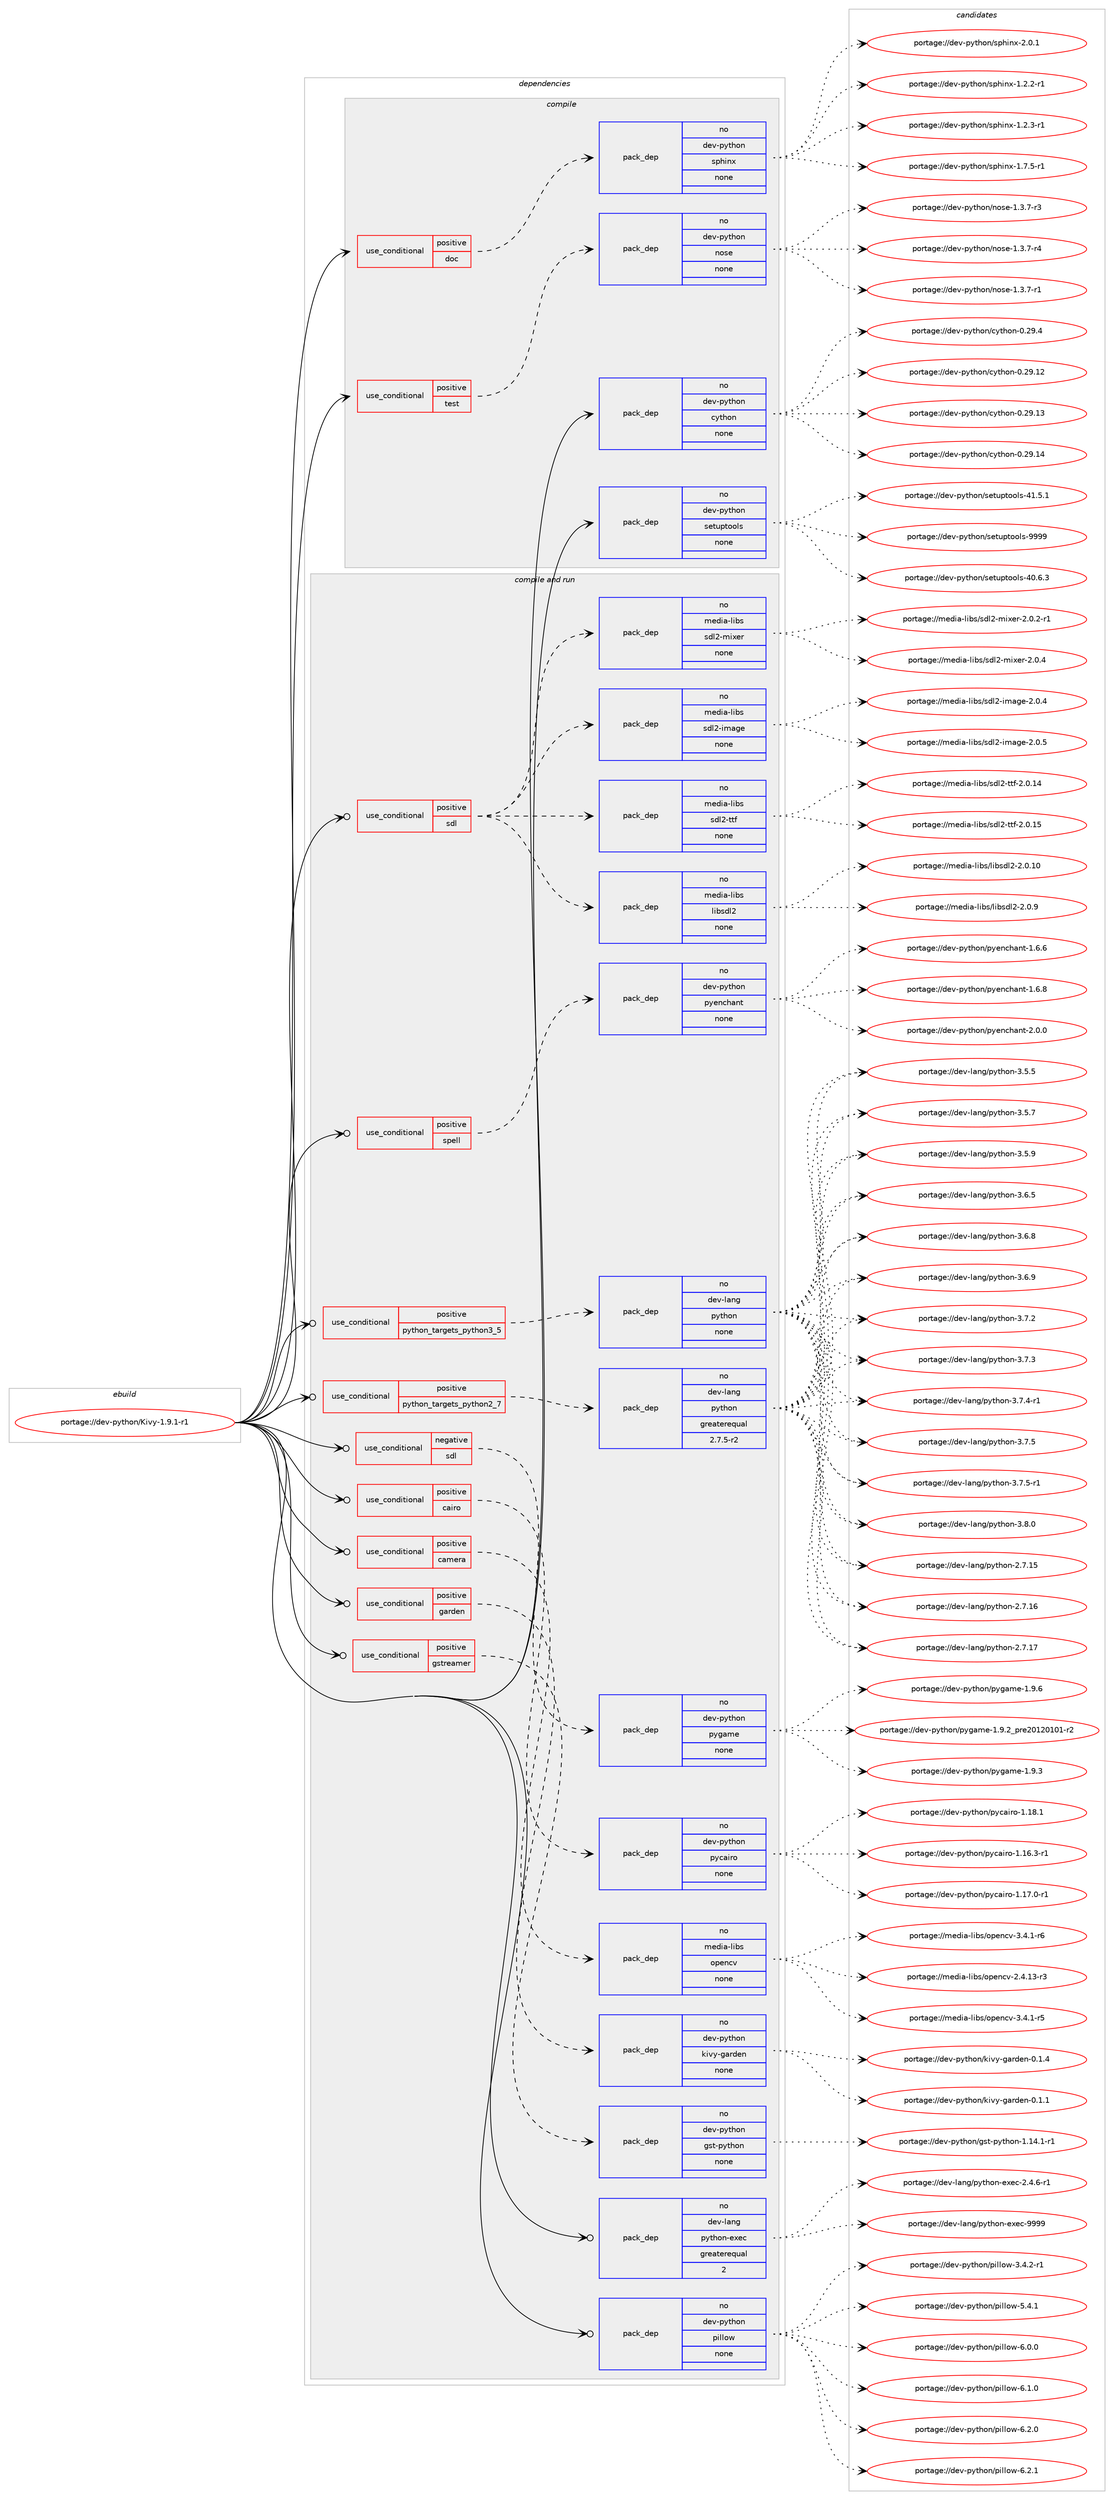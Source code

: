 digraph prolog {

# *************
# Graph options
# *************

newrank=true;
concentrate=true;
compound=true;
graph [rankdir=LR,fontname=Helvetica,fontsize=10,ranksep=1.5];#, ranksep=2.5, nodesep=0.2];
edge  [arrowhead=vee];
node  [fontname=Helvetica,fontsize=10];

# **********
# The ebuild
# **********

subgraph cluster_leftcol {
color=gray;
rank=same;
label=<<i>ebuild</i>>;
id [label="portage://dev-python/Kivy-1.9.1-r1", color=red, width=4, href="../dev-python/Kivy-1.9.1-r1.svg"];
}

# ****************
# The dependencies
# ****************

subgraph cluster_midcol {
color=gray;
label=<<i>dependencies</i>>;
subgraph cluster_compile {
fillcolor="#eeeeee";
style=filled;
label=<<i>compile</i>>;
subgraph cond24916 {
dependency127589 [label=<<TABLE BORDER="0" CELLBORDER="1" CELLSPACING="0" CELLPADDING="4"><TR><TD ROWSPAN="3" CELLPADDING="10">use_conditional</TD></TR><TR><TD>positive</TD></TR><TR><TD>doc</TD></TR></TABLE>>, shape=none, color=red];
subgraph pack99372 {
dependency127590 [label=<<TABLE BORDER="0" CELLBORDER="1" CELLSPACING="0" CELLPADDING="4" WIDTH="220"><TR><TD ROWSPAN="6" CELLPADDING="30">pack_dep</TD></TR><TR><TD WIDTH="110">no</TD></TR><TR><TD>dev-python</TD></TR><TR><TD>sphinx</TD></TR><TR><TD>none</TD></TR><TR><TD></TD></TR></TABLE>>, shape=none, color=blue];
}
dependency127589:e -> dependency127590:w [weight=20,style="dashed",arrowhead="vee"];
}
id:e -> dependency127589:w [weight=20,style="solid",arrowhead="vee"];
subgraph cond24917 {
dependency127591 [label=<<TABLE BORDER="0" CELLBORDER="1" CELLSPACING="0" CELLPADDING="4"><TR><TD ROWSPAN="3" CELLPADDING="10">use_conditional</TD></TR><TR><TD>positive</TD></TR><TR><TD>test</TD></TR></TABLE>>, shape=none, color=red];
subgraph pack99373 {
dependency127592 [label=<<TABLE BORDER="0" CELLBORDER="1" CELLSPACING="0" CELLPADDING="4" WIDTH="220"><TR><TD ROWSPAN="6" CELLPADDING="30">pack_dep</TD></TR><TR><TD WIDTH="110">no</TD></TR><TR><TD>dev-python</TD></TR><TR><TD>nose</TD></TR><TR><TD>none</TD></TR><TR><TD></TD></TR></TABLE>>, shape=none, color=blue];
}
dependency127591:e -> dependency127592:w [weight=20,style="dashed",arrowhead="vee"];
}
id:e -> dependency127591:w [weight=20,style="solid",arrowhead="vee"];
subgraph pack99374 {
dependency127593 [label=<<TABLE BORDER="0" CELLBORDER="1" CELLSPACING="0" CELLPADDING="4" WIDTH="220"><TR><TD ROWSPAN="6" CELLPADDING="30">pack_dep</TD></TR><TR><TD WIDTH="110">no</TD></TR><TR><TD>dev-python</TD></TR><TR><TD>cython</TD></TR><TR><TD>none</TD></TR><TR><TD></TD></TR></TABLE>>, shape=none, color=blue];
}
id:e -> dependency127593:w [weight=20,style="solid",arrowhead="vee"];
subgraph pack99375 {
dependency127594 [label=<<TABLE BORDER="0" CELLBORDER="1" CELLSPACING="0" CELLPADDING="4" WIDTH="220"><TR><TD ROWSPAN="6" CELLPADDING="30">pack_dep</TD></TR><TR><TD WIDTH="110">no</TD></TR><TR><TD>dev-python</TD></TR><TR><TD>setuptools</TD></TR><TR><TD>none</TD></TR><TR><TD></TD></TR></TABLE>>, shape=none, color=blue];
}
id:e -> dependency127594:w [weight=20,style="solid",arrowhead="vee"];
}
subgraph cluster_compileandrun {
fillcolor="#eeeeee";
style=filled;
label=<<i>compile and run</i>>;
subgraph cond24918 {
dependency127595 [label=<<TABLE BORDER="0" CELLBORDER="1" CELLSPACING="0" CELLPADDING="4"><TR><TD ROWSPAN="3" CELLPADDING="10">use_conditional</TD></TR><TR><TD>negative</TD></TR><TR><TD>sdl</TD></TR></TABLE>>, shape=none, color=red];
subgraph pack99376 {
dependency127596 [label=<<TABLE BORDER="0" CELLBORDER="1" CELLSPACING="0" CELLPADDING="4" WIDTH="220"><TR><TD ROWSPAN="6" CELLPADDING="30">pack_dep</TD></TR><TR><TD WIDTH="110">no</TD></TR><TR><TD>dev-python</TD></TR><TR><TD>pygame</TD></TR><TR><TD>none</TD></TR><TR><TD></TD></TR></TABLE>>, shape=none, color=blue];
}
dependency127595:e -> dependency127596:w [weight=20,style="dashed",arrowhead="vee"];
}
id:e -> dependency127595:w [weight=20,style="solid",arrowhead="odotvee"];
subgraph cond24919 {
dependency127597 [label=<<TABLE BORDER="0" CELLBORDER="1" CELLSPACING="0" CELLPADDING="4"><TR><TD ROWSPAN="3" CELLPADDING="10">use_conditional</TD></TR><TR><TD>positive</TD></TR><TR><TD>cairo</TD></TR></TABLE>>, shape=none, color=red];
subgraph pack99377 {
dependency127598 [label=<<TABLE BORDER="0" CELLBORDER="1" CELLSPACING="0" CELLPADDING="4" WIDTH="220"><TR><TD ROWSPAN="6" CELLPADDING="30">pack_dep</TD></TR><TR><TD WIDTH="110">no</TD></TR><TR><TD>dev-python</TD></TR><TR><TD>pycairo</TD></TR><TR><TD>none</TD></TR><TR><TD></TD></TR></TABLE>>, shape=none, color=blue];
}
dependency127597:e -> dependency127598:w [weight=20,style="dashed",arrowhead="vee"];
}
id:e -> dependency127597:w [weight=20,style="solid",arrowhead="odotvee"];
subgraph cond24920 {
dependency127599 [label=<<TABLE BORDER="0" CELLBORDER="1" CELLSPACING="0" CELLPADDING="4"><TR><TD ROWSPAN="3" CELLPADDING="10">use_conditional</TD></TR><TR><TD>positive</TD></TR><TR><TD>camera</TD></TR></TABLE>>, shape=none, color=red];
subgraph pack99378 {
dependency127600 [label=<<TABLE BORDER="0" CELLBORDER="1" CELLSPACING="0" CELLPADDING="4" WIDTH="220"><TR><TD ROWSPAN="6" CELLPADDING="30">pack_dep</TD></TR><TR><TD WIDTH="110">no</TD></TR><TR><TD>media-libs</TD></TR><TR><TD>opencv</TD></TR><TR><TD>none</TD></TR><TR><TD></TD></TR></TABLE>>, shape=none, color=blue];
}
dependency127599:e -> dependency127600:w [weight=20,style="dashed",arrowhead="vee"];
}
id:e -> dependency127599:w [weight=20,style="solid",arrowhead="odotvee"];
subgraph cond24921 {
dependency127601 [label=<<TABLE BORDER="0" CELLBORDER="1" CELLSPACING="0" CELLPADDING="4"><TR><TD ROWSPAN="3" CELLPADDING="10">use_conditional</TD></TR><TR><TD>positive</TD></TR><TR><TD>garden</TD></TR></TABLE>>, shape=none, color=red];
subgraph pack99379 {
dependency127602 [label=<<TABLE BORDER="0" CELLBORDER="1" CELLSPACING="0" CELLPADDING="4" WIDTH="220"><TR><TD ROWSPAN="6" CELLPADDING="30">pack_dep</TD></TR><TR><TD WIDTH="110">no</TD></TR><TR><TD>dev-python</TD></TR><TR><TD>kivy-garden</TD></TR><TR><TD>none</TD></TR><TR><TD></TD></TR></TABLE>>, shape=none, color=blue];
}
dependency127601:e -> dependency127602:w [weight=20,style="dashed",arrowhead="vee"];
}
id:e -> dependency127601:w [weight=20,style="solid",arrowhead="odotvee"];
subgraph cond24922 {
dependency127603 [label=<<TABLE BORDER="0" CELLBORDER="1" CELLSPACING="0" CELLPADDING="4"><TR><TD ROWSPAN="3" CELLPADDING="10">use_conditional</TD></TR><TR><TD>positive</TD></TR><TR><TD>gstreamer</TD></TR></TABLE>>, shape=none, color=red];
subgraph pack99380 {
dependency127604 [label=<<TABLE BORDER="0" CELLBORDER="1" CELLSPACING="0" CELLPADDING="4" WIDTH="220"><TR><TD ROWSPAN="6" CELLPADDING="30">pack_dep</TD></TR><TR><TD WIDTH="110">no</TD></TR><TR><TD>dev-python</TD></TR><TR><TD>gst-python</TD></TR><TR><TD>none</TD></TR><TR><TD></TD></TR></TABLE>>, shape=none, color=blue];
}
dependency127603:e -> dependency127604:w [weight=20,style="dashed",arrowhead="vee"];
}
id:e -> dependency127603:w [weight=20,style="solid",arrowhead="odotvee"];
subgraph cond24923 {
dependency127605 [label=<<TABLE BORDER="0" CELLBORDER="1" CELLSPACING="0" CELLPADDING="4"><TR><TD ROWSPAN="3" CELLPADDING="10">use_conditional</TD></TR><TR><TD>positive</TD></TR><TR><TD>python_targets_python2_7</TD></TR></TABLE>>, shape=none, color=red];
subgraph pack99381 {
dependency127606 [label=<<TABLE BORDER="0" CELLBORDER="1" CELLSPACING="0" CELLPADDING="4" WIDTH="220"><TR><TD ROWSPAN="6" CELLPADDING="30">pack_dep</TD></TR><TR><TD WIDTH="110">no</TD></TR><TR><TD>dev-lang</TD></TR><TR><TD>python</TD></TR><TR><TD>greaterequal</TD></TR><TR><TD>2.7.5-r2</TD></TR></TABLE>>, shape=none, color=blue];
}
dependency127605:e -> dependency127606:w [weight=20,style="dashed",arrowhead="vee"];
}
id:e -> dependency127605:w [weight=20,style="solid",arrowhead="odotvee"];
subgraph cond24924 {
dependency127607 [label=<<TABLE BORDER="0" CELLBORDER="1" CELLSPACING="0" CELLPADDING="4"><TR><TD ROWSPAN="3" CELLPADDING="10">use_conditional</TD></TR><TR><TD>positive</TD></TR><TR><TD>python_targets_python3_5</TD></TR></TABLE>>, shape=none, color=red];
subgraph pack99382 {
dependency127608 [label=<<TABLE BORDER="0" CELLBORDER="1" CELLSPACING="0" CELLPADDING="4" WIDTH="220"><TR><TD ROWSPAN="6" CELLPADDING="30">pack_dep</TD></TR><TR><TD WIDTH="110">no</TD></TR><TR><TD>dev-lang</TD></TR><TR><TD>python</TD></TR><TR><TD>none</TD></TR><TR><TD></TD></TR></TABLE>>, shape=none, color=blue];
}
dependency127607:e -> dependency127608:w [weight=20,style="dashed",arrowhead="vee"];
}
id:e -> dependency127607:w [weight=20,style="solid",arrowhead="odotvee"];
subgraph cond24925 {
dependency127609 [label=<<TABLE BORDER="0" CELLBORDER="1" CELLSPACING="0" CELLPADDING="4"><TR><TD ROWSPAN="3" CELLPADDING="10">use_conditional</TD></TR><TR><TD>positive</TD></TR><TR><TD>sdl</TD></TR></TABLE>>, shape=none, color=red];
subgraph pack99383 {
dependency127610 [label=<<TABLE BORDER="0" CELLBORDER="1" CELLSPACING="0" CELLPADDING="4" WIDTH="220"><TR><TD ROWSPAN="6" CELLPADDING="30">pack_dep</TD></TR><TR><TD WIDTH="110">no</TD></TR><TR><TD>media-libs</TD></TR><TR><TD>libsdl2</TD></TR><TR><TD>none</TD></TR><TR><TD></TD></TR></TABLE>>, shape=none, color=blue];
}
dependency127609:e -> dependency127610:w [weight=20,style="dashed",arrowhead="vee"];
subgraph pack99384 {
dependency127611 [label=<<TABLE BORDER="0" CELLBORDER="1" CELLSPACING="0" CELLPADDING="4" WIDTH="220"><TR><TD ROWSPAN="6" CELLPADDING="30">pack_dep</TD></TR><TR><TD WIDTH="110">no</TD></TR><TR><TD>media-libs</TD></TR><TR><TD>sdl2-ttf</TD></TR><TR><TD>none</TD></TR><TR><TD></TD></TR></TABLE>>, shape=none, color=blue];
}
dependency127609:e -> dependency127611:w [weight=20,style="dashed",arrowhead="vee"];
subgraph pack99385 {
dependency127612 [label=<<TABLE BORDER="0" CELLBORDER="1" CELLSPACING="0" CELLPADDING="4" WIDTH="220"><TR><TD ROWSPAN="6" CELLPADDING="30">pack_dep</TD></TR><TR><TD WIDTH="110">no</TD></TR><TR><TD>media-libs</TD></TR><TR><TD>sdl2-image</TD></TR><TR><TD>none</TD></TR><TR><TD></TD></TR></TABLE>>, shape=none, color=blue];
}
dependency127609:e -> dependency127612:w [weight=20,style="dashed",arrowhead="vee"];
subgraph pack99386 {
dependency127613 [label=<<TABLE BORDER="0" CELLBORDER="1" CELLSPACING="0" CELLPADDING="4" WIDTH="220"><TR><TD ROWSPAN="6" CELLPADDING="30">pack_dep</TD></TR><TR><TD WIDTH="110">no</TD></TR><TR><TD>media-libs</TD></TR><TR><TD>sdl2-mixer</TD></TR><TR><TD>none</TD></TR><TR><TD></TD></TR></TABLE>>, shape=none, color=blue];
}
dependency127609:e -> dependency127613:w [weight=20,style="dashed",arrowhead="vee"];
}
id:e -> dependency127609:w [weight=20,style="solid",arrowhead="odotvee"];
subgraph cond24926 {
dependency127614 [label=<<TABLE BORDER="0" CELLBORDER="1" CELLSPACING="0" CELLPADDING="4"><TR><TD ROWSPAN="3" CELLPADDING="10">use_conditional</TD></TR><TR><TD>positive</TD></TR><TR><TD>spell</TD></TR></TABLE>>, shape=none, color=red];
subgraph pack99387 {
dependency127615 [label=<<TABLE BORDER="0" CELLBORDER="1" CELLSPACING="0" CELLPADDING="4" WIDTH="220"><TR><TD ROWSPAN="6" CELLPADDING="30">pack_dep</TD></TR><TR><TD WIDTH="110">no</TD></TR><TR><TD>dev-python</TD></TR><TR><TD>pyenchant</TD></TR><TR><TD>none</TD></TR><TR><TD></TD></TR></TABLE>>, shape=none, color=blue];
}
dependency127614:e -> dependency127615:w [weight=20,style="dashed",arrowhead="vee"];
}
id:e -> dependency127614:w [weight=20,style="solid",arrowhead="odotvee"];
subgraph pack99388 {
dependency127616 [label=<<TABLE BORDER="0" CELLBORDER="1" CELLSPACING="0" CELLPADDING="4" WIDTH="220"><TR><TD ROWSPAN="6" CELLPADDING="30">pack_dep</TD></TR><TR><TD WIDTH="110">no</TD></TR><TR><TD>dev-lang</TD></TR><TR><TD>python-exec</TD></TR><TR><TD>greaterequal</TD></TR><TR><TD>2</TD></TR></TABLE>>, shape=none, color=blue];
}
id:e -> dependency127616:w [weight=20,style="solid",arrowhead="odotvee"];
subgraph pack99389 {
dependency127617 [label=<<TABLE BORDER="0" CELLBORDER="1" CELLSPACING="0" CELLPADDING="4" WIDTH="220"><TR><TD ROWSPAN="6" CELLPADDING="30">pack_dep</TD></TR><TR><TD WIDTH="110">no</TD></TR><TR><TD>dev-python</TD></TR><TR><TD>pillow</TD></TR><TR><TD>none</TD></TR><TR><TD></TD></TR></TABLE>>, shape=none, color=blue];
}
id:e -> dependency127617:w [weight=20,style="solid",arrowhead="odotvee"];
}
subgraph cluster_run {
fillcolor="#eeeeee";
style=filled;
label=<<i>run</i>>;
}
}

# **************
# The candidates
# **************

subgraph cluster_choices {
rank=same;
color=gray;
label=<<i>candidates</i>>;

subgraph choice99372 {
color=black;
nodesep=1;
choiceportage10010111845112121116104111110471151121041051101204549465046504511449 [label="portage://dev-python/sphinx-1.2.2-r1", color=red, width=4,href="../dev-python/sphinx-1.2.2-r1.svg"];
choiceportage10010111845112121116104111110471151121041051101204549465046514511449 [label="portage://dev-python/sphinx-1.2.3-r1", color=red, width=4,href="../dev-python/sphinx-1.2.3-r1.svg"];
choiceportage10010111845112121116104111110471151121041051101204549465546534511449 [label="portage://dev-python/sphinx-1.7.5-r1", color=red, width=4,href="../dev-python/sphinx-1.7.5-r1.svg"];
choiceportage1001011184511212111610411111047115112104105110120455046484649 [label="portage://dev-python/sphinx-2.0.1", color=red, width=4,href="../dev-python/sphinx-2.0.1.svg"];
dependency127590:e -> choiceportage10010111845112121116104111110471151121041051101204549465046504511449:w [style=dotted,weight="100"];
dependency127590:e -> choiceportage10010111845112121116104111110471151121041051101204549465046514511449:w [style=dotted,weight="100"];
dependency127590:e -> choiceportage10010111845112121116104111110471151121041051101204549465546534511449:w [style=dotted,weight="100"];
dependency127590:e -> choiceportage1001011184511212111610411111047115112104105110120455046484649:w [style=dotted,weight="100"];
}
subgraph choice99373 {
color=black;
nodesep=1;
choiceportage10010111845112121116104111110471101111151014549465146554511449 [label="portage://dev-python/nose-1.3.7-r1", color=red, width=4,href="../dev-python/nose-1.3.7-r1.svg"];
choiceportage10010111845112121116104111110471101111151014549465146554511451 [label="portage://dev-python/nose-1.3.7-r3", color=red, width=4,href="../dev-python/nose-1.3.7-r3.svg"];
choiceportage10010111845112121116104111110471101111151014549465146554511452 [label="portage://dev-python/nose-1.3.7-r4", color=red, width=4,href="../dev-python/nose-1.3.7-r4.svg"];
dependency127592:e -> choiceportage10010111845112121116104111110471101111151014549465146554511449:w [style=dotted,weight="100"];
dependency127592:e -> choiceportage10010111845112121116104111110471101111151014549465146554511451:w [style=dotted,weight="100"];
dependency127592:e -> choiceportage10010111845112121116104111110471101111151014549465146554511452:w [style=dotted,weight="100"];
}
subgraph choice99374 {
color=black;
nodesep=1;
choiceportage1001011184511212111610411111047991211161041111104548465057464950 [label="portage://dev-python/cython-0.29.12", color=red, width=4,href="../dev-python/cython-0.29.12.svg"];
choiceportage1001011184511212111610411111047991211161041111104548465057464951 [label="portage://dev-python/cython-0.29.13", color=red, width=4,href="../dev-python/cython-0.29.13.svg"];
choiceportage1001011184511212111610411111047991211161041111104548465057464952 [label="portage://dev-python/cython-0.29.14", color=red, width=4,href="../dev-python/cython-0.29.14.svg"];
choiceportage10010111845112121116104111110479912111610411111045484650574652 [label="portage://dev-python/cython-0.29.4", color=red, width=4,href="../dev-python/cython-0.29.4.svg"];
dependency127593:e -> choiceportage1001011184511212111610411111047991211161041111104548465057464950:w [style=dotted,weight="100"];
dependency127593:e -> choiceportage1001011184511212111610411111047991211161041111104548465057464951:w [style=dotted,weight="100"];
dependency127593:e -> choiceportage1001011184511212111610411111047991211161041111104548465057464952:w [style=dotted,weight="100"];
dependency127593:e -> choiceportage10010111845112121116104111110479912111610411111045484650574652:w [style=dotted,weight="100"];
}
subgraph choice99375 {
color=black;
nodesep=1;
choiceportage100101118451121211161041111104711510111611711211611111110811545524846544651 [label="portage://dev-python/setuptools-40.6.3", color=red, width=4,href="../dev-python/setuptools-40.6.3.svg"];
choiceportage100101118451121211161041111104711510111611711211611111110811545524946534649 [label="portage://dev-python/setuptools-41.5.1", color=red, width=4,href="../dev-python/setuptools-41.5.1.svg"];
choiceportage10010111845112121116104111110471151011161171121161111111081154557575757 [label="portage://dev-python/setuptools-9999", color=red, width=4,href="../dev-python/setuptools-9999.svg"];
dependency127594:e -> choiceportage100101118451121211161041111104711510111611711211611111110811545524846544651:w [style=dotted,weight="100"];
dependency127594:e -> choiceportage100101118451121211161041111104711510111611711211611111110811545524946534649:w [style=dotted,weight="100"];
dependency127594:e -> choiceportage10010111845112121116104111110471151011161171121161111111081154557575757:w [style=dotted,weight="100"];
}
subgraph choice99376 {
color=black;
nodesep=1;
choiceportage1001011184511212111610411111047112121103971091014549465746509511211410150484950484948494511450 [label="portage://dev-python/pygame-1.9.2_pre20120101-r2", color=red, width=4,href="../dev-python/pygame-1.9.2_pre20120101-r2.svg"];
choiceportage100101118451121211161041111104711212110397109101454946574651 [label="portage://dev-python/pygame-1.9.3", color=red, width=4,href="../dev-python/pygame-1.9.3.svg"];
choiceportage100101118451121211161041111104711212110397109101454946574654 [label="portage://dev-python/pygame-1.9.6", color=red, width=4,href="../dev-python/pygame-1.9.6.svg"];
dependency127596:e -> choiceportage1001011184511212111610411111047112121103971091014549465746509511211410150484950484948494511450:w [style=dotted,weight="100"];
dependency127596:e -> choiceportage100101118451121211161041111104711212110397109101454946574651:w [style=dotted,weight="100"];
dependency127596:e -> choiceportage100101118451121211161041111104711212110397109101454946574654:w [style=dotted,weight="100"];
}
subgraph choice99377 {
color=black;
nodesep=1;
choiceportage10010111845112121116104111110471121219997105114111454946495446514511449 [label="portage://dev-python/pycairo-1.16.3-r1", color=red, width=4,href="../dev-python/pycairo-1.16.3-r1.svg"];
choiceportage10010111845112121116104111110471121219997105114111454946495546484511449 [label="portage://dev-python/pycairo-1.17.0-r1", color=red, width=4,href="../dev-python/pycairo-1.17.0-r1.svg"];
choiceportage1001011184511212111610411111047112121999710511411145494649564649 [label="portage://dev-python/pycairo-1.18.1", color=red, width=4,href="../dev-python/pycairo-1.18.1.svg"];
dependency127598:e -> choiceportage10010111845112121116104111110471121219997105114111454946495446514511449:w [style=dotted,weight="100"];
dependency127598:e -> choiceportage10010111845112121116104111110471121219997105114111454946495546484511449:w [style=dotted,weight="100"];
dependency127598:e -> choiceportage1001011184511212111610411111047112121999710511411145494649564649:w [style=dotted,weight="100"];
}
subgraph choice99378 {
color=black;
nodesep=1;
choiceportage1091011001059745108105981154711111210111099118455046524649514511451 [label="portage://media-libs/opencv-2.4.13-r3", color=red, width=4,href="../media-libs/opencv-2.4.13-r3.svg"];
choiceportage10910110010597451081059811547111112101110991184551465246494511453 [label="portage://media-libs/opencv-3.4.1-r5", color=red, width=4,href="../media-libs/opencv-3.4.1-r5.svg"];
choiceportage10910110010597451081059811547111112101110991184551465246494511454 [label="portage://media-libs/opencv-3.4.1-r6", color=red, width=4,href="../media-libs/opencv-3.4.1-r6.svg"];
dependency127600:e -> choiceportage1091011001059745108105981154711111210111099118455046524649514511451:w [style=dotted,weight="100"];
dependency127600:e -> choiceportage10910110010597451081059811547111112101110991184551465246494511453:w [style=dotted,weight="100"];
dependency127600:e -> choiceportage10910110010597451081059811547111112101110991184551465246494511454:w [style=dotted,weight="100"];
}
subgraph choice99379 {
color=black;
nodesep=1;
choiceportage10010111845112121116104111110471071051181214510397114100101110454846494649 [label="portage://dev-python/kivy-garden-0.1.1", color=red, width=4,href="../dev-python/kivy-garden-0.1.1.svg"];
choiceportage10010111845112121116104111110471071051181214510397114100101110454846494652 [label="portage://dev-python/kivy-garden-0.1.4", color=red, width=4,href="../dev-python/kivy-garden-0.1.4.svg"];
dependency127602:e -> choiceportage10010111845112121116104111110471071051181214510397114100101110454846494649:w [style=dotted,weight="100"];
dependency127602:e -> choiceportage10010111845112121116104111110471071051181214510397114100101110454846494652:w [style=dotted,weight="100"];
}
subgraph choice99380 {
color=black;
nodesep=1;
choiceportage100101118451121211161041111104710311511645112121116104111110454946495246494511449 [label="portage://dev-python/gst-python-1.14.1-r1", color=red, width=4,href="../dev-python/gst-python-1.14.1-r1.svg"];
dependency127604:e -> choiceportage100101118451121211161041111104710311511645112121116104111110454946495246494511449:w [style=dotted,weight="100"];
}
subgraph choice99381 {
color=black;
nodesep=1;
choiceportage10010111845108971101034711212111610411111045504655464953 [label="portage://dev-lang/python-2.7.15", color=red, width=4,href="../dev-lang/python-2.7.15.svg"];
choiceportage10010111845108971101034711212111610411111045504655464954 [label="portage://dev-lang/python-2.7.16", color=red, width=4,href="../dev-lang/python-2.7.16.svg"];
choiceportage10010111845108971101034711212111610411111045504655464955 [label="portage://dev-lang/python-2.7.17", color=red, width=4,href="../dev-lang/python-2.7.17.svg"];
choiceportage100101118451089711010347112121116104111110455146534653 [label="portage://dev-lang/python-3.5.5", color=red, width=4,href="../dev-lang/python-3.5.5.svg"];
choiceportage100101118451089711010347112121116104111110455146534655 [label="portage://dev-lang/python-3.5.7", color=red, width=4,href="../dev-lang/python-3.5.7.svg"];
choiceportage100101118451089711010347112121116104111110455146534657 [label="portage://dev-lang/python-3.5.9", color=red, width=4,href="../dev-lang/python-3.5.9.svg"];
choiceportage100101118451089711010347112121116104111110455146544653 [label="portage://dev-lang/python-3.6.5", color=red, width=4,href="../dev-lang/python-3.6.5.svg"];
choiceportage100101118451089711010347112121116104111110455146544656 [label="portage://dev-lang/python-3.6.8", color=red, width=4,href="../dev-lang/python-3.6.8.svg"];
choiceportage100101118451089711010347112121116104111110455146544657 [label="portage://dev-lang/python-3.6.9", color=red, width=4,href="../dev-lang/python-3.6.9.svg"];
choiceportage100101118451089711010347112121116104111110455146554650 [label="portage://dev-lang/python-3.7.2", color=red, width=4,href="../dev-lang/python-3.7.2.svg"];
choiceportage100101118451089711010347112121116104111110455146554651 [label="portage://dev-lang/python-3.7.3", color=red, width=4,href="../dev-lang/python-3.7.3.svg"];
choiceportage1001011184510897110103471121211161041111104551465546524511449 [label="portage://dev-lang/python-3.7.4-r1", color=red, width=4,href="../dev-lang/python-3.7.4-r1.svg"];
choiceportage100101118451089711010347112121116104111110455146554653 [label="portage://dev-lang/python-3.7.5", color=red, width=4,href="../dev-lang/python-3.7.5.svg"];
choiceportage1001011184510897110103471121211161041111104551465546534511449 [label="portage://dev-lang/python-3.7.5-r1", color=red, width=4,href="../dev-lang/python-3.7.5-r1.svg"];
choiceportage100101118451089711010347112121116104111110455146564648 [label="portage://dev-lang/python-3.8.0", color=red, width=4,href="../dev-lang/python-3.8.0.svg"];
dependency127606:e -> choiceportage10010111845108971101034711212111610411111045504655464953:w [style=dotted,weight="100"];
dependency127606:e -> choiceportage10010111845108971101034711212111610411111045504655464954:w [style=dotted,weight="100"];
dependency127606:e -> choiceportage10010111845108971101034711212111610411111045504655464955:w [style=dotted,weight="100"];
dependency127606:e -> choiceportage100101118451089711010347112121116104111110455146534653:w [style=dotted,weight="100"];
dependency127606:e -> choiceportage100101118451089711010347112121116104111110455146534655:w [style=dotted,weight="100"];
dependency127606:e -> choiceportage100101118451089711010347112121116104111110455146534657:w [style=dotted,weight="100"];
dependency127606:e -> choiceportage100101118451089711010347112121116104111110455146544653:w [style=dotted,weight="100"];
dependency127606:e -> choiceportage100101118451089711010347112121116104111110455146544656:w [style=dotted,weight="100"];
dependency127606:e -> choiceportage100101118451089711010347112121116104111110455146544657:w [style=dotted,weight="100"];
dependency127606:e -> choiceportage100101118451089711010347112121116104111110455146554650:w [style=dotted,weight="100"];
dependency127606:e -> choiceportage100101118451089711010347112121116104111110455146554651:w [style=dotted,weight="100"];
dependency127606:e -> choiceportage1001011184510897110103471121211161041111104551465546524511449:w [style=dotted,weight="100"];
dependency127606:e -> choiceportage100101118451089711010347112121116104111110455146554653:w [style=dotted,weight="100"];
dependency127606:e -> choiceportage1001011184510897110103471121211161041111104551465546534511449:w [style=dotted,weight="100"];
dependency127606:e -> choiceportage100101118451089711010347112121116104111110455146564648:w [style=dotted,weight="100"];
}
subgraph choice99382 {
color=black;
nodesep=1;
choiceportage10010111845108971101034711212111610411111045504655464953 [label="portage://dev-lang/python-2.7.15", color=red, width=4,href="../dev-lang/python-2.7.15.svg"];
choiceportage10010111845108971101034711212111610411111045504655464954 [label="portage://dev-lang/python-2.7.16", color=red, width=4,href="../dev-lang/python-2.7.16.svg"];
choiceportage10010111845108971101034711212111610411111045504655464955 [label="portage://dev-lang/python-2.7.17", color=red, width=4,href="../dev-lang/python-2.7.17.svg"];
choiceportage100101118451089711010347112121116104111110455146534653 [label="portage://dev-lang/python-3.5.5", color=red, width=4,href="../dev-lang/python-3.5.5.svg"];
choiceportage100101118451089711010347112121116104111110455146534655 [label="portage://dev-lang/python-3.5.7", color=red, width=4,href="../dev-lang/python-3.5.7.svg"];
choiceportage100101118451089711010347112121116104111110455146534657 [label="portage://dev-lang/python-3.5.9", color=red, width=4,href="../dev-lang/python-3.5.9.svg"];
choiceportage100101118451089711010347112121116104111110455146544653 [label="portage://dev-lang/python-3.6.5", color=red, width=4,href="../dev-lang/python-3.6.5.svg"];
choiceportage100101118451089711010347112121116104111110455146544656 [label="portage://dev-lang/python-3.6.8", color=red, width=4,href="../dev-lang/python-3.6.8.svg"];
choiceportage100101118451089711010347112121116104111110455146544657 [label="portage://dev-lang/python-3.6.9", color=red, width=4,href="../dev-lang/python-3.6.9.svg"];
choiceportage100101118451089711010347112121116104111110455146554650 [label="portage://dev-lang/python-3.7.2", color=red, width=4,href="../dev-lang/python-3.7.2.svg"];
choiceportage100101118451089711010347112121116104111110455146554651 [label="portage://dev-lang/python-3.7.3", color=red, width=4,href="../dev-lang/python-3.7.3.svg"];
choiceportage1001011184510897110103471121211161041111104551465546524511449 [label="portage://dev-lang/python-3.7.4-r1", color=red, width=4,href="../dev-lang/python-3.7.4-r1.svg"];
choiceportage100101118451089711010347112121116104111110455146554653 [label="portage://dev-lang/python-3.7.5", color=red, width=4,href="../dev-lang/python-3.7.5.svg"];
choiceportage1001011184510897110103471121211161041111104551465546534511449 [label="portage://dev-lang/python-3.7.5-r1", color=red, width=4,href="../dev-lang/python-3.7.5-r1.svg"];
choiceportage100101118451089711010347112121116104111110455146564648 [label="portage://dev-lang/python-3.8.0", color=red, width=4,href="../dev-lang/python-3.8.0.svg"];
dependency127608:e -> choiceportage10010111845108971101034711212111610411111045504655464953:w [style=dotted,weight="100"];
dependency127608:e -> choiceportage10010111845108971101034711212111610411111045504655464954:w [style=dotted,weight="100"];
dependency127608:e -> choiceportage10010111845108971101034711212111610411111045504655464955:w [style=dotted,weight="100"];
dependency127608:e -> choiceportage100101118451089711010347112121116104111110455146534653:w [style=dotted,weight="100"];
dependency127608:e -> choiceportage100101118451089711010347112121116104111110455146534655:w [style=dotted,weight="100"];
dependency127608:e -> choiceportage100101118451089711010347112121116104111110455146534657:w [style=dotted,weight="100"];
dependency127608:e -> choiceportage100101118451089711010347112121116104111110455146544653:w [style=dotted,weight="100"];
dependency127608:e -> choiceportage100101118451089711010347112121116104111110455146544656:w [style=dotted,weight="100"];
dependency127608:e -> choiceportage100101118451089711010347112121116104111110455146544657:w [style=dotted,weight="100"];
dependency127608:e -> choiceportage100101118451089711010347112121116104111110455146554650:w [style=dotted,weight="100"];
dependency127608:e -> choiceportage100101118451089711010347112121116104111110455146554651:w [style=dotted,weight="100"];
dependency127608:e -> choiceportage1001011184510897110103471121211161041111104551465546524511449:w [style=dotted,weight="100"];
dependency127608:e -> choiceportage100101118451089711010347112121116104111110455146554653:w [style=dotted,weight="100"];
dependency127608:e -> choiceportage1001011184510897110103471121211161041111104551465546534511449:w [style=dotted,weight="100"];
dependency127608:e -> choiceportage100101118451089711010347112121116104111110455146564648:w [style=dotted,weight="100"];
}
subgraph choice99383 {
color=black;
nodesep=1;
choiceportage10910110010597451081059811547108105981151001085045504648464948 [label="portage://media-libs/libsdl2-2.0.10", color=red, width=4,href="../media-libs/libsdl2-2.0.10.svg"];
choiceportage109101100105974510810598115471081059811510010850455046484657 [label="portage://media-libs/libsdl2-2.0.9", color=red, width=4,href="../media-libs/libsdl2-2.0.9.svg"];
dependency127610:e -> choiceportage10910110010597451081059811547108105981151001085045504648464948:w [style=dotted,weight="100"];
dependency127610:e -> choiceportage109101100105974510810598115471081059811510010850455046484657:w [style=dotted,weight="100"];
}
subgraph choice99384 {
color=black;
nodesep=1;
choiceportage10910110010597451081059811547115100108504511611610245504648464952 [label="portage://media-libs/sdl2-ttf-2.0.14", color=red, width=4,href="../media-libs/sdl2-ttf-2.0.14.svg"];
choiceportage10910110010597451081059811547115100108504511611610245504648464953 [label="portage://media-libs/sdl2-ttf-2.0.15", color=red, width=4,href="../media-libs/sdl2-ttf-2.0.15.svg"];
dependency127611:e -> choiceportage10910110010597451081059811547115100108504511611610245504648464952:w [style=dotted,weight="100"];
dependency127611:e -> choiceportage10910110010597451081059811547115100108504511611610245504648464953:w [style=dotted,weight="100"];
}
subgraph choice99385 {
color=black;
nodesep=1;
choiceportage10910110010597451081059811547115100108504510510997103101455046484652 [label="portage://media-libs/sdl2-image-2.0.4", color=red, width=4,href="../media-libs/sdl2-image-2.0.4.svg"];
choiceportage10910110010597451081059811547115100108504510510997103101455046484653 [label="portage://media-libs/sdl2-image-2.0.5", color=red, width=4,href="../media-libs/sdl2-image-2.0.5.svg"];
dependency127612:e -> choiceportage10910110010597451081059811547115100108504510510997103101455046484652:w [style=dotted,weight="100"];
dependency127612:e -> choiceportage10910110010597451081059811547115100108504510510997103101455046484653:w [style=dotted,weight="100"];
}
subgraph choice99386 {
color=black;
nodesep=1;
choiceportage1091011001059745108105981154711510010850451091051201011144550464846504511449 [label="portage://media-libs/sdl2-mixer-2.0.2-r1", color=red, width=4,href="../media-libs/sdl2-mixer-2.0.2-r1.svg"];
choiceportage109101100105974510810598115471151001085045109105120101114455046484652 [label="portage://media-libs/sdl2-mixer-2.0.4", color=red, width=4,href="../media-libs/sdl2-mixer-2.0.4.svg"];
dependency127613:e -> choiceportage1091011001059745108105981154711510010850451091051201011144550464846504511449:w [style=dotted,weight="100"];
dependency127613:e -> choiceportage109101100105974510810598115471151001085045109105120101114455046484652:w [style=dotted,weight="100"];
}
subgraph choice99387 {
color=black;
nodesep=1;
choiceportage10010111845112121116104111110471121211011109910497110116454946544654 [label="portage://dev-python/pyenchant-1.6.6", color=red, width=4,href="../dev-python/pyenchant-1.6.6.svg"];
choiceportage10010111845112121116104111110471121211011109910497110116454946544656 [label="portage://dev-python/pyenchant-1.6.8", color=red, width=4,href="../dev-python/pyenchant-1.6.8.svg"];
choiceportage10010111845112121116104111110471121211011109910497110116455046484648 [label="portage://dev-python/pyenchant-2.0.0", color=red, width=4,href="../dev-python/pyenchant-2.0.0.svg"];
dependency127615:e -> choiceportage10010111845112121116104111110471121211011109910497110116454946544654:w [style=dotted,weight="100"];
dependency127615:e -> choiceportage10010111845112121116104111110471121211011109910497110116454946544656:w [style=dotted,weight="100"];
dependency127615:e -> choiceportage10010111845112121116104111110471121211011109910497110116455046484648:w [style=dotted,weight="100"];
}
subgraph choice99388 {
color=black;
nodesep=1;
choiceportage10010111845108971101034711212111610411111045101120101994550465246544511449 [label="portage://dev-lang/python-exec-2.4.6-r1", color=red, width=4,href="../dev-lang/python-exec-2.4.6-r1.svg"];
choiceportage10010111845108971101034711212111610411111045101120101994557575757 [label="portage://dev-lang/python-exec-9999", color=red, width=4,href="../dev-lang/python-exec-9999.svg"];
dependency127616:e -> choiceportage10010111845108971101034711212111610411111045101120101994550465246544511449:w [style=dotted,weight="100"];
dependency127616:e -> choiceportage10010111845108971101034711212111610411111045101120101994557575757:w [style=dotted,weight="100"];
}
subgraph choice99389 {
color=black;
nodesep=1;
choiceportage10010111845112121116104111110471121051081081111194551465246504511449 [label="portage://dev-python/pillow-3.4.2-r1", color=red, width=4,href="../dev-python/pillow-3.4.2-r1.svg"];
choiceportage1001011184511212111610411111047112105108108111119455346524649 [label="portage://dev-python/pillow-5.4.1", color=red, width=4,href="../dev-python/pillow-5.4.1.svg"];
choiceportage1001011184511212111610411111047112105108108111119455446484648 [label="portage://dev-python/pillow-6.0.0", color=red, width=4,href="../dev-python/pillow-6.0.0.svg"];
choiceportage1001011184511212111610411111047112105108108111119455446494648 [label="portage://dev-python/pillow-6.1.0", color=red, width=4,href="../dev-python/pillow-6.1.0.svg"];
choiceportage1001011184511212111610411111047112105108108111119455446504648 [label="portage://dev-python/pillow-6.2.0", color=red, width=4,href="../dev-python/pillow-6.2.0.svg"];
choiceportage1001011184511212111610411111047112105108108111119455446504649 [label="portage://dev-python/pillow-6.2.1", color=red, width=4,href="../dev-python/pillow-6.2.1.svg"];
dependency127617:e -> choiceportage10010111845112121116104111110471121051081081111194551465246504511449:w [style=dotted,weight="100"];
dependency127617:e -> choiceportage1001011184511212111610411111047112105108108111119455346524649:w [style=dotted,weight="100"];
dependency127617:e -> choiceportage1001011184511212111610411111047112105108108111119455446484648:w [style=dotted,weight="100"];
dependency127617:e -> choiceportage1001011184511212111610411111047112105108108111119455446494648:w [style=dotted,weight="100"];
dependency127617:e -> choiceportage1001011184511212111610411111047112105108108111119455446504648:w [style=dotted,weight="100"];
dependency127617:e -> choiceportage1001011184511212111610411111047112105108108111119455446504649:w [style=dotted,weight="100"];
}
}

}
